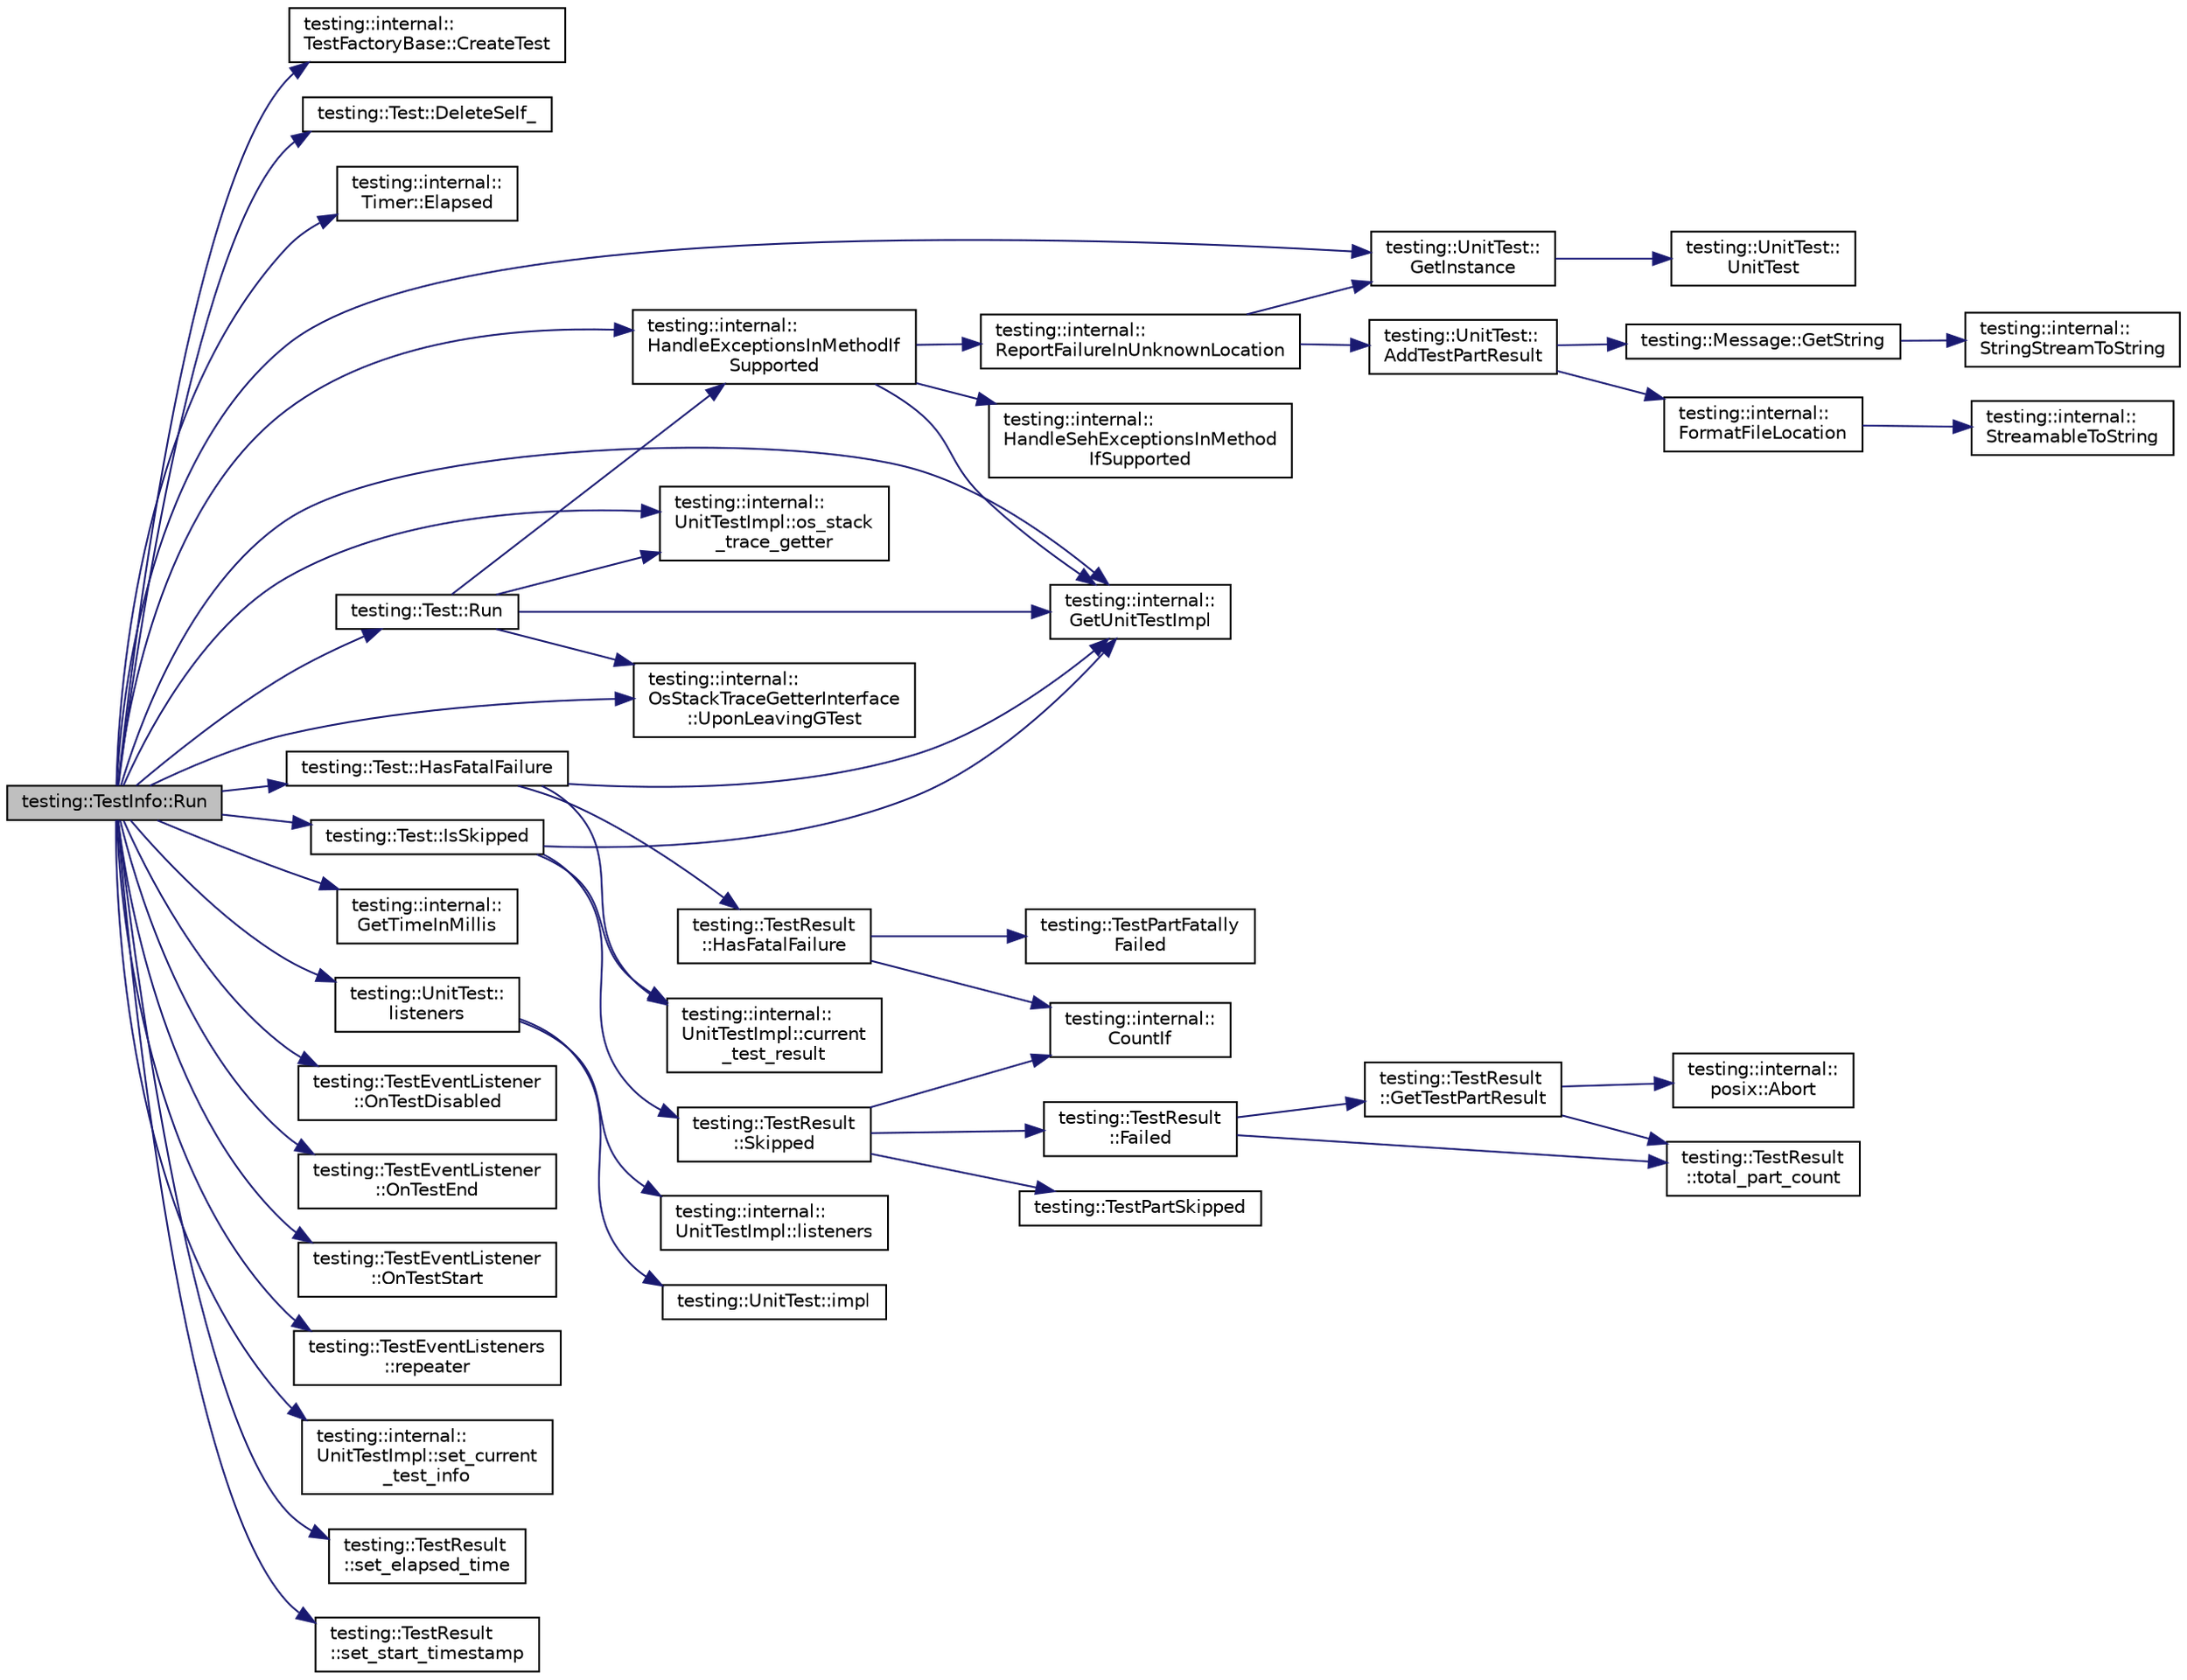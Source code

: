 digraph "testing::TestInfo::Run"
{
 // LATEX_PDF_SIZE
  bgcolor="transparent";
  edge [fontname="Helvetica",fontsize="10",labelfontname="Helvetica",labelfontsize="10"];
  node [fontname="Helvetica",fontsize="10",shape=record];
  rankdir="LR";
  Node1 [label="testing::TestInfo::Run",height=0.2,width=0.4,color="black", fillcolor="grey75", style="filled", fontcolor="black",tooltip=" "];
  Node1 -> Node2 [color="midnightblue",fontsize="10",style="solid",fontname="Helvetica"];
  Node2 [label="testing::internal::\lTestFactoryBase::CreateTest",height=0.2,width=0.4,color="black",URL="$classtesting_1_1internal_1_1TestFactoryBase.html#a07ac3ca0b196cdb092da0bb186b7c030",tooltip=" "];
  Node1 -> Node3 [color="midnightblue",fontsize="10",style="solid",fontname="Helvetica"];
  Node3 [label="testing::Test::DeleteSelf_",height=0.2,width=0.4,color="black",URL="$classtesting_1_1Test.html#a3116f1f98ac889b11f1e3d981b8c6ca1",tooltip=" "];
  Node1 -> Node4 [color="midnightblue",fontsize="10",style="solid",fontname="Helvetica"];
  Node4 [label="testing::internal::\lTimer::Elapsed",height=0.2,width=0.4,color="black",URL="$classtesting_1_1internal_1_1Timer.html#a790226a241b81323a9ca7fc7b9452bf3",tooltip=" "];
  Node1 -> Node5 [color="midnightblue",fontsize="10",style="solid",fontname="Helvetica"];
  Node5 [label="testing::UnitTest::\lGetInstance",height=0.2,width=0.4,color="black",URL="$classtesting_1_1UnitTest.html#a24192400b70b3b946746954e9574fb8e",tooltip=" "];
  Node5 -> Node6 [color="midnightblue",fontsize="10",style="solid",fontname="Helvetica"];
  Node6 [label="testing::UnitTest::\lUnitTest",height=0.2,width=0.4,color="black",URL="$classtesting_1_1UnitTest.html#a5e646d37f980429c310af696c8775f5c",tooltip=" "];
  Node1 -> Node7 [color="midnightblue",fontsize="10",style="solid",fontname="Helvetica"];
  Node7 [label="testing::internal::\lGetTimeInMillis",height=0.2,width=0.4,color="black",URL="$namespacetesting_1_1internal.html#ae66b46943a429e6efb1db456d4cae90c",tooltip=" "];
  Node1 -> Node8 [color="midnightblue",fontsize="10",style="solid",fontname="Helvetica"];
  Node8 [label="testing::internal::\lGetUnitTestImpl",height=0.2,width=0.4,color="black",URL="$namespacetesting_1_1internal.html#a9bd0caf5d16512de38b39599c13ee634",tooltip=" "];
  Node1 -> Node9 [color="midnightblue",fontsize="10",style="solid",fontname="Helvetica"];
  Node9 [label="testing::internal::\lHandleExceptionsInMethodIf\lSupported",height=0.2,width=0.4,color="black",URL="$namespacetesting_1_1internal.html#addb2ed165b92b74e25fe9ebe9e46b9f9",tooltip=" "];
  Node9 -> Node8 [color="midnightblue",fontsize="10",style="solid",fontname="Helvetica"];
  Node9 -> Node10 [color="midnightblue",fontsize="10",style="solid",fontname="Helvetica"];
  Node10 [label="testing::internal::\lHandleSehExceptionsInMethod\lIfSupported",height=0.2,width=0.4,color="black",URL="$namespacetesting_1_1internal.html#ac5293b438139ef7ed05cb7fcaaf63545",tooltip=" "];
  Node9 -> Node11 [color="midnightblue",fontsize="10",style="solid",fontname="Helvetica"];
  Node11 [label="testing::internal::\lReportFailureInUnknownLocation",height=0.2,width=0.4,color="black",URL="$namespacetesting_1_1internal.html#a85f6ff0e40f9a5f10af66a73cf1364fa",tooltip=" "];
  Node11 -> Node12 [color="midnightblue",fontsize="10",style="solid",fontname="Helvetica"];
  Node12 [label="testing::UnitTest::\lAddTestPartResult",height=0.2,width=0.4,color="black",URL="$classtesting_1_1UnitTest.html#a1d157d2e9a5c1d3405333410c6b13932",tooltip=" "];
  Node12 -> Node13 [color="midnightblue",fontsize="10",style="solid",fontname="Helvetica"];
  Node13 [label="testing::internal::\lFormatFileLocation",height=0.2,width=0.4,color="black",URL="$namespacetesting_1_1internal.html#aea0ca448425df26e868a7d9447b9b7a1",tooltip=" "];
  Node13 -> Node14 [color="midnightblue",fontsize="10",style="solid",fontname="Helvetica"];
  Node14 [label="testing::internal::\lStreamableToString",height=0.2,width=0.4,color="black",URL="$namespacetesting_1_1internal.html#aad4beed95d0846e6ffc5da0978ef3bb9",tooltip=" "];
  Node12 -> Node15 [color="midnightblue",fontsize="10",style="solid",fontname="Helvetica"];
  Node15 [label="testing::Message::GetString",height=0.2,width=0.4,color="black",URL="$classtesting_1_1Message.html#a2cdc4df62bdcc9df37651a1cf527704e",tooltip=" "];
  Node15 -> Node16 [color="midnightblue",fontsize="10",style="solid",fontname="Helvetica"];
  Node16 [label="testing::internal::\lStringStreamToString",height=0.2,width=0.4,color="black",URL="$namespacetesting_1_1internal.html#ac0a2b7f69fc829d80a39e925b6417e39",tooltip=" "];
  Node11 -> Node5 [color="midnightblue",fontsize="10",style="solid",fontname="Helvetica"];
  Node1 -> Node17 [color="midnightblue",fontsize="10",style="solid",fontname="Helvetica"];
  Node17 [label="testing::Test::HasFatalFailure",height=0.2,width=0.4,color="black",URL="$classtesting_1_1Test.html#a5e83604628ef542af888d631566ff60c",tooltip=" "];
  Node17 -> Node18 [color="midnightblue",fontsize="10",style="solid",fontname="Helvetica"];
  Node18 [label="testing::internal::\lUnitTestImpl::current\l_test_result",height=0.2,width=0.4,color="black",URL="$classtesting_1_1internal_1_1UnitTestImpl.html#aba3caef4ad23ce98be80250aeb0cc787",tooltip=" "];
  Node17 -> Node8 [color="midnightblue",fontsize="10",style="solid",fontname="Helvetica"];
  Node17 -> Node19 [color="midnightblue",fontsize="10",style="solid",fontname="Helvetica"];
  Node19 [label="testing::TestResult\l::HasFatalFailure",height=0.2,width=0.4,color="black",URL="$classtesting_1_1TestResult.html#a30e00d4076ae07fb5ad7b623d9dc1fe4",tooltip=" "];
  Node19 -> Node20 [color="midnightblue",fontsize="10",style="solid",fontname="Helvetica"];
  Node20 [label="testing::internal::\lCountIf",height=0.2,width=0.4,color="black",URL="$namespacetesting_1_1internal.html#a1e77a774d910346eff11a86d8df783a5",tooltip=" "];
  Node19 -> Node21 [color="midnightblue",fontsize="10",style="solid",fontname="Helvetica"];
  Node21 [label="testing::TestPartFatally\lFailed",height=0.2,width=0.4,color="black",URL="$namespacetesting.html#a9f19442d566c7eaec0702b9fcf282b63",tooltip=" "];
  Node1 -> Node22 [color="midnightblue",fontsize="10",style="solid",fontname="Helvetica"];
  Node22 [label="testing::Test::IsSkipped",height=0.2,width=0.4,color="black",URL="$classtesting_1_1Test.html#a7f0ada5dbc9e772acb2b6cd0b1b300d7",tooltip=" "];
  Node22 -> Node18 [color="midnightblue",fontsize="10",style="solid",fontname="Helvetica"];
  Node22 -> Node8 [color="midnightblue",fontsize="10",style="solid",fontname="Helvetica"];
  Node22 -> Node23 [color="midnightblue",fontsize="10",style="solid",fontname="Helvetica"];
  Node23 [label="testing::TestResult\l::Skipped",height=0.2,width=0.4,color="black",URL="$classtesting_1_1TestResult.html#a4c9e954e0f8c1386206f2e6208c45244",tooltip=" "];
  Node23 -> Node20 [color="midnightblue",fontsize="10",style="solid",fontname="Helvetica"];
  Node23 -> Node24 [color="midnightblue",fontsize="10",style="solid",fontname="Helvetica"];
  Node24 [label="testing::TestResult\l::Failed",height=0.2,width=0.4,color="black",URL="$classtesting_1_1TestResult.html#afacc37e8b43c8574e4101bc61723c769",tooltip=" "];
  Node24 -> Node25 [color="midnightblue",fontsize="10",style="solid",fontname="Helvetica"];
  Node25 [label="testing::TestResult\l::GetTestPartResult",height=0.2,width=0.4,color="black",URL="$classtesting_1_1TestResult.html#a765c1e734ac08115757b343d57226bba",tooltip=" "];
  Node25 -> Node26 [color="midnightblue",fontsize="10",style="solid",fontname="Helvetica"];
  Node26 [label="testing::internal::\lposix::Abort",height=0.2,width=0.4,color="black",URL="$namespacetesting_1_1internal_1_1posix.html#a69b8278c59359dd6a6f941b4643db9fb",tooltip=" "];
  Node25 -> Node27 [color="midnightblue",fontsize="10",style="solid",fontname="Helvetica"];
  Node27 [label="testing::TestResult\l::total_part_count",height=0.2,width=0.4,color="black",URL="$classtesting_1_1TestResult.html#a6174aa4019dcda7c34d776b5741c9032",tooltip=" "];
  Node24 -> Node27 [color="midnightblue",fontsize="10",style="solid",fontname="Helvetica"];
  Node23 -> Node28 [color="midnightblue",fontsize="10",style="solid",fontname="Helvetica"];
  Node28 [label="testing::TestPartSkipped",height=0.2,width=0.4,color="black",URL="$namespacetesting.html#a1d38fc0d565b0302b8cbdb7658e21ef6",tooltip=" "];
  Node1 -> Node29 [color="midnightblue",fontsize="10",style="solid",fontname="Helvetica"];
  Node29 [label="testing::UnitTest::\llisteners",height=0.2,width=0.4,color="black",URL="$classtesting_1_1UnitTest.html#aac10085cf7c0d1751306db10cdd953cb",tooltip=" "];
  Node29 -> Node30 [color="midnightblue",fontsize="10",style="solid",fontname="Helvetica"];
  Node30 [label="testing::UnitTest::impl",height=0.2,width=0.4,color="black",URL="$classtesting_1_1UnitTest.html#a4df5d11a58affb337d7fa62eaa07690e",tooltip=" "];
  Node29 -> Node31 [color="midnightblue",fontsize="10",style="solid",fontname="Helvetica"];
  Node31 [label="testing::internal::\lUnitTestImpl::listeners",height=0.2,width=0.4,color="black",URL="$classtesting_1_1internal_1_1UnitTestImpl.html#a67211f8475936f88d0e4d30f841c0da4",tooltip=" "];
  Node1 -> Node32 [color="midnightblue",fontsize="10",style="solid",fontname="Helvetica"];
  Node32 [label="testing::TestEventListener\l::OnTestDisabled",height=0.2,width=0.4,color="black",URL="$classtesting_1_1TestEventListener.html#a3696d7f4713eff0d096bfebff626fb50",tooltip=" "];
  Node1 -> Node33 [color="midnightblue",fontsize="10",style="solid",fontname="Helvetica"];
  Node33 [label="testing::TestEventListener\l::OnTestEnd",height=0.2,width=0.4,color="black",URL="$classtesting_1_1TestEventListener.html#abb1c44525ef038500608b5dc2f17099b",tooltip=" "];
  Node1 -> Node34 [color="midnightblue",fontsize="10",style="solid",fontname="Helvetica"];
  Node34 [label="testing::TestEventListener\l::OnTestStart",height=0.2,width=0.4,color="black",URL="$classtesting_1_1TestEventListener.html#ab4f6a0ca16ae75daf385b3b5914e1048",tooltip=" "];
  Node1 -> Node35 [color="midnightblue",fontsize="10",style="solid",fontname="Helvetica"];
  Node35 [label="testing::internal::\lUnitTestImpl::os_stack\l_trace_getter",height=0.2,width=0.4,color="black",URL="$classtesting_1_1internal_1_1UnitTestImpl.html#a71753679854f7fbba6c1568eb422fecb",tooltip=" "];
  Node1 -> Node36 [color="midnightblue",fontsize="10",style="solid",fontname="Helvetica"];
  Node36 [label="testing::TestEventListeners\l::repeater",height=0.2,width=0.4,color="black",URL="$classtesting_1_1TestEventListeners.html#ad28af964081553de465fbfc1c5a46650",tooltip=" "];
  Node1 -> Node37 [color="midnightblue",fontsize="10",style="solid",fontname="Helvetica"];
  Node37 [label="testing::Test::Run",height=0.2,width=0.4,color="black",URL="$classtesting_1_1Test.html#ab70d07cb03d17ccb1aedc2be66eaccff",tooltip=" "];
  Node37 -> Node8 [color="midnightblue",fontsize="10",style="solid",fontname="Helvetica"];
  Node37 -> Node9 [color="midnightblue",fontsize="10",style="solid",fontname="Helvetica"];
  Node37 -> Node35 [color="midnightblue",fontsize="10",style="solid",fontname="Helvetica"];
  Node37 -> Node38 [color="midnightblue",fontsize="10",style="solid",fontname="Helvetica"];
  Node38 [label="testing::internal::\lOsStackTraceGetterInterface\l::UponLeavingGTest",height=0.2,width=0.4,color="black",URL="$classtesting_1_1internal_1_1OsStackTraceGetterInterface.html#a791bd120428b5a53d5eeba1b27296a39",tooltip=" "];
  Node1 -> Node39 [color="midnightblue",fontsize="10",style="solid",fontname="Helvetica"];
  Node39 [label="testing::internal::\lUnitTestImpl::set_current\l_test_info",height=0.2,width=0.4,color="black",URL="$classtesting_1_1internal_1_1UnitTestImpl.html#ab72211c99ce4427dfb472d6ecea62989",tooltip=" "];
  Node1 -> Node40 [color="midnightblue",fontsize="10",style="solid",fontname="Helvetica"];
  Node40 [label="testing::TestResult\l::set_elapsed_time",height=0.2,width=0.4,color="black",URL="$classtesting_1_1TestResult.html#aa345325e5dea41609d17d7c614bf2b18",tooltip=" "];
  Node1 -> Node41 [color="midnightblue",fontsize="10",style="solid",fontname="Helvetica"];
  Node41 [label="testing::TestResult\l::set_start_timestamp",height=0.2,width=0.4,color="black",URL="$classtesting_1_1TestResult.html#a52b34487c131dc48f9f2a18a0c467b82",tooltip=" "];
  Node1 -> Node38 [color="midnightblue",fontsize="10",style="solid",fontname="Helvetica"];
}

